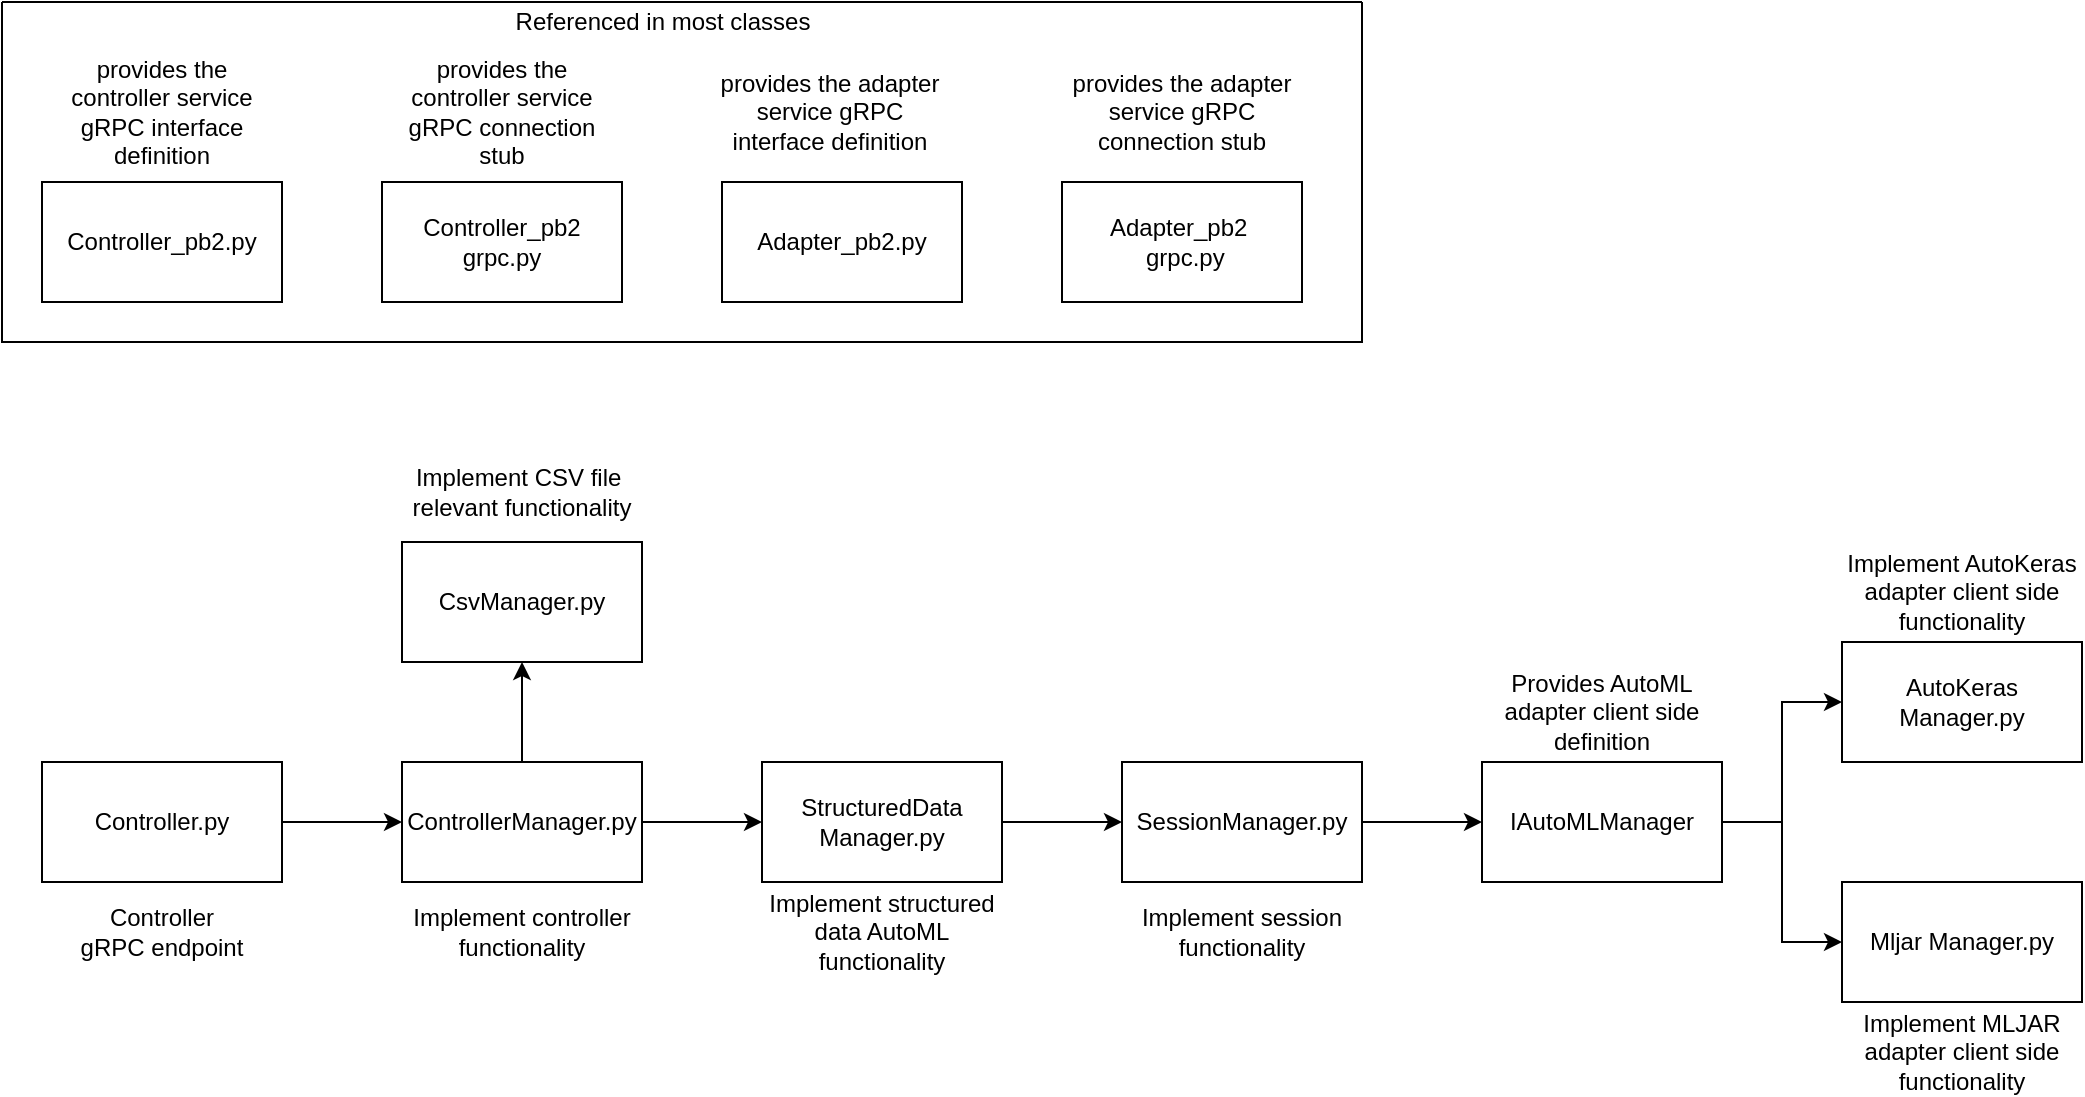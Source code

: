 <mxfile version="15.4.0" type="device"><diagram id="CFCY6tEXBZFpr2usu_Dy" name="Seite-1"><mxGraphModel dx="1422" dy="822" grid="1" gridSize="10" guides="1" tooltips="1" connect="1" arrows="1" fold="1" page="1" pageScale="1" pageWidth="827" pageHeight="1169" math="0" shadow="0"><root><mxCell id="0"/><mxCell id="1" parent="0"/><mxCell id="4BdwyjbVmOd2uBgHqFIv-4" style="edgeStyle=orthogonalEdgeStyle;rounded=0;orthogonalLoop=1;jettySize=auto;html=1;" edge="1" parent="1" source="4BdwyjbVmOd2uBgHqFIv-1" target="4BdwyjbVmOd2uBgHqFIv-3"><mxGeometry relative="1" as="geometry"/></mxCell><mxCell id="4BdwyjbVmOd2uBgHqFIv-1" value="Controller.py" style="rounded=0;whiteSpace=wrap;html=1;" vertex="1" parent="1"><mxGeometry x="80" y="390" width="120" height="60" as="geometry"/></mxCell><mxCell id="4BdwyjbVmOd2uBgHqFIv-2" value="Controller&lt;br&gt;gRPC endpoint" style="text;html=1;strokeColor=none;fillColor=none;align=center;verticalAlign=middle;whiteSpace=wrap;rounded=0;" vertex="1" parent="1"><mxGeometry x="95" y="460" width="90" height="30" as="geometry"/></mxCell><mxCell id="4BdwyjbVmOd2uBgHqFIv-9" style="edgeStyle=orthogonalEdgeStyle;rounded=0;orthogonalLoop=1;jettySize=auto;html=1;" edge="1" parent="1" source="4BdwyjbVmOd2uBgHqFIv-3" target="4BdwyjbVmOd2uBgHqFIv-6"><mxGeometry relative="1" as="geometry"/></mxCell><mxCell id="4BdwyjbVmOd2uBgHqFIv-12" style="edgeStyle=orthogonalEdgeStyle;rounded=0;orthogonalLoop=1;jettySize=auto;html=1;" edge="1" parent="1" source="4BdwyjbVmOd2uBgHqFIv-3" target="4BdwyjbVmOd2uBgHqFIv-11"><mxGeometry relative="1" as="geometry"/></mxCell><mxCell id="4BdwyjbVmOd2uBgHqFIv-3" value="ControllerManager.py" style="rounded=0;whiteSpace=wrap;html=1;" vertex="1" parent="1"><mxGeometry x="260" y="390" width="120" height="60" as="geometry"/></mxCell><mxCell id="4BdwyjbVmOd2uBgHqFIv-5" value="Implement controller functionality" style="text;html=1;strokeColor=none;fillColor=none;align=center;verticalAlign=middle;whiteSpace=wrap;rounded=0;" vertex="1" parent="1"><mxGeometry x="260" y="460" width="120" height="30" as="geometry"/></mxCell><mxCell id="4BdwyjbVmOd2uBgHqFIv-6" value="CsvManager.py" style="rounded=0;whiteSpace=wrap;html=1;" vertex="1" parent="1"><mxGeometry x="260" y="280" width="120" height="60" as="geometry"/></mxCell><mxCell id="4BdwyjbVmOd2uBgHqFIv-10" value="Implement CSV file&amp;nbsp; relevant functionality" style="text;html=1;strokeColor=none;fillColor=none;align=center;verticalAlign=middle;whiteSpace=wrap;rounded=0;" vertex="1" parent="1"><mxGeometry x="260" y="240" width="120" height="30" as="geometry"/></mxCell><mxCell id="4BdwyjbVmOd2uBgHqFIv-21" style="edgeStyle=orthogonalEdgeStyle;rounded=0;orthogonalLoop=1;jettySize=auto;html=1;" edge="1" parent="1" source="4BdwyjbVmOd2uBgHqFIv-11" target="4BdwyjbVmOd2uBgHqFIv-20"><mxGeometry relative="1" as="geometry"/></mxCell><mxCell id="4BdwyjbVmOd2uBgHqFIv-11" value="StructuredData Manager.py" style="rounded=0;whiteSpace=wrap;html=1;" vertex="1" parent="1"><mxGeometry x="440" y="390" width="120" height="60" as="geometry"/></mxCell><mxCell id="4BdwyjbVmOd2uBgHqFIv-13" value="Implement structured data AutoML functionality" style="text;html=1;strokeColor=none;fillColor=none;align=center;verticalAlign=middle;whiteSpace=wrap;rounded=0;" vertex="1" parent="1"><mxGeometry x="440" y="460" width="120" height="30" as="geometry"/></mxCell><mxCell id="4BdwyjbVmOd2uBgHqFIv-14" value="AutoKeras Manager.py" style="rounded=0;whiteSpace=wrap;html=1;" vertex="1" parent="1"><mxGeometry x="980" y="330" width="120" height="60" as="geometry"/></mxCell><mxCell id="4BdwyjbVmOd2uBgHqFIv-15" value="Mljar Manager.py" style="rounded=0;whiteSpace=wrap;html=1;" vertex="1" parent="1"><mxGeometry x="980" y="450" width="120" height="60" as="geometry"/></mxCell><mxCell id="4BdwyjbVmOd2uBgHqFIv-18" value="Implement AutoKeras adapter client side functionality" style="text;html=1;strokeColor=none;fillColor=none;align=center;verticalAlign=middle;whiteSpace=wrap;rounded=0;" vertex="1" parent="1"><mxGeometry x="980" y="290" width="120" height="30" as="geometry"/></mxCell><mxCell id="4BdwyjbVmOd2uBgHqFIv-19" value="Implement MLJAR adapter client side functionality" style="text;html=1;strokeColor=none;fillColor=none;align=center;verticalAlign=middle;whiteSpace=wrap;rounded=0;" vertex="1" parent="1"><mxGeometry x="980" y="520" width="120" height="30" as="geometry"/></mxCell><mxCell id="4BdwyjbVmOd2uBgHqFIv-27" style="edgeStyle=orthogonalEdgeStyle;rounded=0;orthogonalLoop=1;jettySize=auto;html=1;" edge="1" parent="1" source="4BdwyjbVmOd2uBgHqFIv-20" target="4BdwyjbVmOd2uBgHqFIv-22"><mxGeometry relative="1" as="geometry"/></mxCell><mxCell id="4BdwyjbVmOd2uBgHqFIv-20" value="SessionManager.py" style="rounded=0;whiteSpace=wrap;html=1;" vertex="1" parent="1"><mxGeometry x="620" y="390" width="120" height="60" as="geometry"/></mxCell><mxCell id="4BdwyjbVmOd2uBgHqFIv-24" style="edgeStyle=orthogonalEdgeStyle;rounded=0;orthogonalLoop=1;jettySize=auto;html=1;" edge="1" parent="1" source="4BdwyjbVmOd2uBgHqFIv-22" target="4BdwyjbVmOd2uBgHqFIv-15"><mxGeometry relative="1" as="geometry"/></mxCell><mxCell id="4BdwyjbVmOd2uBgHqFIv-25" style="edgeStyle=orthogonalEdgeStyle;rounded=0;orthogonalLoop=1;jettySize=auto;html=1;" edge="1" parent="1" source="4BdwyjbVmOd2uBgHqFIv-22" target="4BdwyjbVmOd2uBgHqFIv-14"><mxGeometry relative="1" as="geometry"/></mxCell><mxCell id="4BdwyjbVmOd2uBgHqFIv-22" value="IAutoMLManager" style="rounded=0;whiteSpace=wrap;html=1;" vertex="1" parent="1"><mxGeometry x="800" y="390" width="120" height="60" as="geometry"/></mxCell><mxCell id="4BdwyjbVmOd2uBgHqFIv-26" value="Provides AutoML adapter client side definition" style="text;html=1;strokeColor=none;fillColor=none;align=center;verticalAlign=middle;whiteSpace=wrap;rounded=0;" vertex="1" parent="1"><mxGeometry x="800" y="350" width="120" height="30" as="geometry"/></mxCell><mxCell id="4BdwyjbVmOd2uBgHqFIv-28" value="Implement session functionality" style="text;html=1;strokeColor=none;fillColor=none;align=center;verticalAlign=middle;whiteSpace=wrap;rounded=0;" vertex="1" parent="1"><mxGeometry x="620" y="460" width="120" height="30" as="geometry"/></mxCell><mxCell id="4BdwyjbVmOd2uBgHqFIv-29" value="Controller_pb2.py" style="rounded=0;whiteSpace=wrap;html=1;" vertex="1" parent="1"><mxGeometry x="80" y="100" width="120" height="60" as="geometry"/></mxCell><mxCell id="4BdwyjbVmOd2uBgHqFIv-30" value="&lt;span&gt;Controller_pb2 grpc.py&lt;/span&gt;" style="rounded=0;whiteSpace=wrap;html=1;" vertex="1" parent="1"><mxGeometry x="250" y="100" width="120" height="60" as="geometry"/></mxCell><mxCell id="4BdwyjbVmOd2uBgHqFIv-31" value="&lt;span&gt;Adapter_pb2.py&lt;/span&gt;" style="rounded=0;whiteSpace=wrap;html=1;" vertex="1" parent="1"><mxGeometry x="420" y="100" width="120" height="60" as="geometry"/></mxCell><mxCell id="4BdwyjbVmOd2uBgHqFIv-32" value="&lt;span&gt;Adapter_pb2&amp;nbsp; &amp;nbsp;grpc.py&lt;/span&gt;" style="rounded=0;whiteSpace=wrap;html=1;" vertex="1" parent="1"><mxGeometry x="590" y="100" width="120" height="60" as="geometry"/></mxCell><mxCell id="4BdwyjbVmOd2uBgHqFIv-33" value="provides the controller service gRPC interface definition" style="text;html=1;strokeColor=none;fillColor=none;align=center;verticalAlign=middle;whiteSpace=wrap;rounded=0;" vertex="1" parent="1"><mxGeometry x="80" y="50" width="120" height="30" as="geometry"/></mxCell><mxCell id="4BdwyjbVmOd2uBgHqFIv-35" value="provides the adapter service gRPC interface definition" style="text;html=1;strokeColor=none;fillColor=none;align=center;verticalAlign=middle;whiteSpace=wrap;rounded=0;" vertex="1" parent="1"><mxGeometry x="414" y="50" width="120" height="30" as="geometry"/></mxCell><mxCell id="4BdwyjbVmOd2uBgHqFIv-36" value="provides the adapter service gRPC connection stub" style="text;html=1;strokeColor=none;fillColor=none;align=center;verticalAlign=middle;whiteSpace=wrap;rounded=0;" vertex="1" parent="1"><mxGeometry x="590" y="50" width="120" height="30" as="geometry"/></mxCell><mxCell id="4BdwyjbVmOd2uBgHqFIv-37" value="provides the controller service gRPC connection stub" style="text;html=1;strokeColor=none;fillColor=none;align=center;verticalAlign=middle;whiteSpace=wrap;rounded=0;" vertex="1" parent="1"><mxGeometry x="250" y="50" width="120" height="30" as="geometry"/></mxCell><mxCell id="4BdwyjbVmOd2uBgHqFIv-41" value="" style="swimlane;startSize=0;" vertex="1" parent="1"><mxGeometry x="60" y="10" width="680" height="170" as="geometry"/></mxCell><mxCell id="4BdwyjbVmOd2uBgHqFIv-47" value="Referenced in most classes" style="text;html=1;align=center;verticalAlign=middle;resizable=0;points=[];autosize=1;strokeColor=none;fillColor=none;" vertex="1" parent="4BdwyjbVmOd2uBgHqFIv-41"><mxGeometry x="250" width="160" height="20" as="geometry"/></mxCell></root></mxGraphModel></diagram></mxfile>